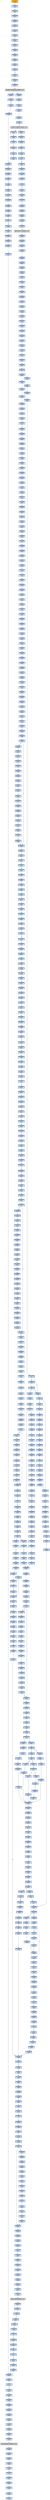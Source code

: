 strict digraph G {
	graph [bgcolor=transparent,
		name=G
	];
	node [color=lightsteelblue,
		fillcolor=lightsteelblue,
		shape=rectangle,
		style=filled
	];
	"0x00448b74"	[label="0x00448b74
movl"];
	"0x00448b76"	[label="0x00448b76
call"];
	"0x00448b74" -> "0x00448b76"	[color="#000000"];
	"0x00448a20"	[label="0x00448a20
jae"];
	"0x00448a2c"	[label="0x00448a2c
cmpl"];
	"0x00448a20" -> "0x00448a2c"	[color="#000000",
		label=T];
	"0x00448a22"	[label="0x00448a22
cmpl"];
	"0x00448a20" -> "0x00448a22"	[color="#000000",
		label=F];
	"0x00448cb2"	[label="0x00448cb2
movb"];
	"0x00448cb9"	[label="0x00448cb9
xorl"];
	"0x00448cb2" -> "0x00448cb9"	[color="#000000"];
	"0x00448840"	[label="0x00448840
movl"];
	"0x00448845"	[label="0x00448845
movl"];
	"0x00448840" -> "0x00448845"	[color="#000000"];
	"0x004487e5"	[label="0x004487e5
jae"];
	"0x004487e7"	[label="0x004487e7
popl"];
	"0x004487e5" -> "0x004487e7"	[color="#000000",
		label=F];
	"0x00448415"	[label="0x00448415
popa"];
	"0x00448416"	[label="0x00448416
jne"];
	"0x00448415" -> "0x00448416"	[color="#000000"];
	"0x0044805b"	[label="0x0044805b
cmpb"];
	"0x0044805d"	[label="0x0044805d
jne"];
	"0x0044805b" -> "0x0044805d"	[color="#000000"];
	"0x004480fc"	[label="0x004480fc
call"];
	"0x004486c8"	[label="0x004486c8
movl"];
	"0x004480fc" -> "0x004486c8"	[color="#000000"];
	"0x004481b0"	[label="0x004481b0
je"];
	"0x004481ba"	[label="0x004481ba
movl"];
	"0x004481b0" -> "0x004481ba"	[color="#000000",
		label=T];
	"0x00448b0f"	[label="0x00448b0f
leal"];
	"0x00448b12"	[label="0x00448b12
movl"];
	"0x00448b0f" -> "0x00448b12"	[color="#000000"];
	"0x00448b32"	[label="0x00448b32
movl"];
	"0x00448b37"	[label="0x00448b37
movl"];
	"0x00448b32" -> "0x00448b37"	[color="#000000"];
	"0x0044817b"	[label="0x0044817b
popl"];
	"0x0044817c"	[label="0x0044817c
pushl"];
	"0x0044817b" -> "0x0044817c"	[color="#000000"];
	"0x00448e49"	[label="0x00448e49
movl"];
	"0x00448e4c"	[label="0x00448e4c
movl"];
	"0x00448e49" -> "0x00448e4c"	[color="#000000"];
	"0x004487a7"	[label="0x004487a7
pushl"];
	"0x004487a8"	[label="0x004487a8
movl"];
	"0x004487a7" -> "0x004487a8"	[color="#000000"];
	"0x00448eae"	[label="0x00448eae
movb"];
	"0x00448eb2"	[label="0x00448eb2
movl"];
	"0x00448eae" -> "0x00448eb2"	[color="#000000"];
	"0x004488fa"	[label="0x004488fa
movl"];
	"0x004488fe"	[label="0x004488fe
movl"];
	"0x004488fa" -> "0x004488fe"	[color="#000000"];
	"0x00448915"	[label="0x00448915
andl"];
	"0x00448918"	[label="0x00448918
repz"];
	"0x00448915" -> "0x00448918"	[color="#000000"];
	"0x00448b14"	[label="0x00448b14
movl"];
	"0x00448b1b"	[label="0x00448b1b
movl"];
	"0x00448b14" -> "0x00448b1b"	[color="#000000"];
	"0x00448e2b"	[label="0x00448e2b
movl"];
	"0x00448e2e"	[label="0x00448e2e
leal"];
	"0x00448e2b" -> "0x00448e2e"	[color="#000000"];
	"0x00448287"	[label="0x00448287
testl"];
	"0x00448289"	[label="0x00448289
jne"];
	"0x00448287" -> "0x00448289"	[color="#000000"];
	"0x00448a6a"	[label="0x00448a6a
subl"];
	"0x00448a6c"	[label="0x00448a6c
subl"];
	"0x00448a6a" -> "0x00448a6c"	[color="#000000"];
	"0x004487c4"	[label="0x004487c4
movl"];
	"0x004487c7"	[label="0x004487c7
movl"];
	"0x004487c4" -> "0x004487c7"	[color="#000000"];
	"0x00448f2b"	[label="0x00448f2b
movl"];
	"0x00448f31"	[label="0x00448f31
movl"];
	"0x00448f2b" -> "0x00448f31"	[color="#000000"];
	"0x00448988"	[label="0x00448988
movb"];
	"0x0044898b"	[label="0x0044898b
movl"];
	"0x00448988" -> "0x0044898b"	[color="#000000"];
	"0x00448efc"	[label="0x00448efc
movl"];
	"0x00448f03"	[label="0x00448f03
testl"];
	"0x00448efc" -> "0x00448f03"	[color="#000000"];
	"0x00448384"	[label="0x00448384
jmp"];
	"0x00448271"	[label="0x00448271
movl"];
	"0x00448384" -> "0x00448271"	[color="#000000"];
	"0x00448a7f"	[label="0x00448a7f
movl"];
	"0x00448a82"	[label="0x00448a82
popl"];
	"0x00448a7f" -> "0x00448a82"	[color="#000000"];
	"0x004480e9"	[label="0x004480e9
movl"];
	"0x004480eb"	[label="0x004480eb
addl"];
	"0x004480e9" -> "0x004480eb"	[color="#000000"];
	"0x00448243"	[label="0x00448243
movl"];
	"0x00448249"	[label="0x00448249
movl"];
	"0x00448243" -> "0x00448249"	[color="#000000"];
	"0x00448831"	[label="0x00448831
ret"];
	"0x00448af1"	[label="0x00448af1
movl"];
	"0x00448831" -> "0x00448af1"	[color="#000000"];
	"0x004488c7"	[label="0x004488c7
addl"];
	"0x004488c9"	[label="0x004488c9
cmpl"];
	"0x004488c7" -> "0x004488c9"	[color="#000000"];
	"0x00448398"	[label="0x00448398
pushl"];
	"0x0044839a"	[label="0x0044839a
pushl"];
	"0x00448398" -> "0x0044839a"	[color="#000000"];
	"0x004489cc"	[label="0x004489cc
movl"];
	"0x004489d0"	[label="0x004489d0
shll"];
	"0x004489cc" -> "0x004489d0"	[color="#000000"];
	"0x00448a31"	[label="0x00448a31
movl"];
	"0x00448a36"	[label="0x00448a36
jmp"];
	"0x00448a31" -> "0x00448a36"	[color="#000000"];
	"0x004489d3"	[label="0x004489d3
andl"];
	"0x004489d0" -> "0x004489d3"	[color="#000000"];
	"0x00448f86"	[label="0x00448f86
addl"];
	"0x00448f89"	[label="0x00448f89
ret"];
	"0x00448f86" -> "0x00448f89"	[color="#000000"];
	"0x00448e67"	[label="0x00448e67
movl"];
	"0x00448e6a"	[label="0x00448e6a
movl"];
	"0x00448e67" -> "0x00448e6a"	[color="#000000"];
	"0x00448970"	[label="0x00448970
testb"];
	"0x00448972"	[label="0x00448972
je"];
	"0x00448970" -> "0x00448972"	[color="#000000"];
	"0x004486f0"	[label="0x004486f0
call"];
	"0x00448b02"	[label="0x00448b02
movl"];
	"0x004486f0" -> "0x00448b02"	[color="#000000"];
	"0x00448efa"	[label="0x00448efa
jae"];
	"0x00448efa" -> "0x00448efc"	[color="#000000",
		label=F];
	"0x00448f16"	[label="0x00448f16
movl"];
	"0x00448efa" -> "0x00448f16"	[color="#000000",
		label=T];
	"0x00448a6e"	[label="0x00448a6e
popl"];
	"0x00448a6f"	[label="0x00448a6f
shrl"];
	"0x00448a6e" -> "0x00448a6f"	[color="#000000"];
	"0x0044885c"	[label="0x0044885c
cmpl"];
	"0x0044885e"	[label="0x0044885e
movl"];
	"0x0044885c" -> "0x0044885e"	[color="#000000"];
	"0x0044897f"	[label="0x0044897f
movl"];
	"0x00448983"	[label="0x00448983
movl"];
	"0x0044897f" -> "0x00448983"	[color="#000000"];
	"0x00448b3d"	[label="0x00448b3d
movl"];
	"0x00448b37" -> "0x00448b3d"	[color="#000000"];
	"0x004488a9"	[label="0x004488a9
shll"];
	"0x004488ab"	[label="0x004488ab
addl"];
	"0x004488a9" -> "0x004488ab"	[color="#000000"];
	"0x00448a89"	[label="0x00448a89
xorl"];
	"0x00448a8b"	[label="0x00448a8b
xorl"];
	"0x00448a89" -> "0x00448a8b"	[color="#000000"];
	"0x004487ce"	[label="0x004487ce
andl"];
	"0x004487d4"	[label="0x004487d4
orl"];
	"0x004487ce" -> "0x004487d4"	[color="#000000"];
	"0x00448f05"	[label="0x00448f05
je"];
	"0x00448f03" -> "0x00448f05"	[color="#000000"];
	"0x00448062"	[label="0x00448062
jmp"];
	"0x0044808d"	[label="0x0044808d
movl"];
	"0x00448062" -> "0x0044808d"	[color="#000000"];
	"0x00448f47"	[label="0x00448f47
movl"];
	"0x00448f49"	[label="0x00448f49
subl"];
	"0x00448f47" -> "0x00448f49"	[color="#000000"];
	"0x004487e8"	[label="0x004487e8
movl"];
	"0x004487eb"	[label="0x004487eb
movl"];
	"0x004487e8" -> "0x004487eb"	[color="#000000"];
	"0x004489b0"	[label="0x004489b0
pushl"];
	"0x004489b1"	[label="0x004489b1
pushl"];
	"0x004489b0" -> "0x004489b1"	[color="#000000"];
	"0x00448365"	[label="0x00448365
movl"];
	"0x00448367"	[label="0x00448367
addl"];
	"0x00448365" -> "0x00448367"	[color="#000000"];
	"0x00448b5a"	[label="0x00448b5a
call"];
	"0x00448b63"	[label="0x00448b63
subl"];
	"0x00448b5a" -> "0x00448b63"	[color="#000000"];
	"0x00448eee"	[label="0x00448eee
andl"];
	"0x00448ef3"	[label="0x00448ef3
shrl"];
	"0x00448eee" -> "0x00448ef3"	[color="#000000"];
	"0x0044839d"	[label="0x0044839d
pushl"];
	"0x0044839a" -> "0x0044839d"	[color="#000000"];
	"0x004489b3"	[label="0x004489b3
movl"];
	"0x004489b5"	[label="0x004489b5
pushl"];
	"0x004489b3" -> "0x004489b5"	[color="#000000"];
	"0x0044898f"	[label="0x0044898f
leal"];
	"0x0044898b" -> "0x0044898f"	[color="#000000"];
	"0x00448960"	[label="0x00448960
xorl"];
	"0x00448962"	[label="0x00448962
testl"];
	"0x00448960" -> "0x00448962"	[color="#000000"];
	"0x0044816f"	[label="0x0044816f
sarl"];
	"0x00448172"	[label="0x00448172
repz"];
	"0x0044816f" -> "0x00448172"	[color="#000000"];
	"0x00448b6d"	[label="0x00448b6d
pushl"];
	"0x00448b6e"	[label="0x00448b6e
leal"];
	"0x00448b6d" -> "0x00448b6e"	[color="#000000"];
	"0x00448f53"	[label="0x00448f53
cmpl"];
	"0x00448f55"	[label="0x00448f55
jb"];
	"0x00448f53" -> "0x00448f55"	[color="#000000"];
	"0x00448ca3"	[label="0x00448ca3
testb"];
	"0x00448ca5"	[label="0x00448ca5
jne"];
	"0x00448ca3" -> "0x00448ca5"	[color="#000000"];
	"0x0044896d"	[label="0x0044896d
movb"];
	"0x0044896d" -> "0x00448970"	[color="#000000"];
	"0x00448900"	[label="0x00448900
movl"];
	"0x004488fe" -> "0x00448900"	[color="#000000"];
	"0x0044840c"	[label="0x0044840c
popl"];
	"0x0044840d"	[label="0x0044840d
orl"];
	"0x0044840c" -> "0x0044840d"	[color="#000000"];
	"0x00448af7"	[label="0x00448af7
popl"];
	"0x00448af1" -> "0x00448af7"	[color="#000000"];
	"0x004480b2"	[label="0x004480b2
pushl"];
	"0x004480b7"	[label="0x004480b7
pushl"];
	"0x004480b2" -> "0x004480b7"	[color="#000000"];
	"0x00448892"	[label="0x00448892
movl"];
	"0x0044889a"	[label="0x0044889a
movl"];
	"0x00448892" -> "0x0044889a"	[color="#000000"];
	"0x00448b6a"	[label="0x00448b6a
movl"];
	"0x00448b6c"	[label="0x00448b6c
pushl"];
	"0x00448b6a" -> "0x00448b6c"	[color="#000000"];
	"0x00448b69"	[label="0x00448b69
pushl"];
	"0x00448b63" -> "0x00448b69"	[color="#000000"];
	"0x00448e29"	[label="0x00448e29
jb"];
	"0x00448e29" -> "0x00448e2b"	[color="#000000",
		label=F];
	"0x00448e9c"	[label="0x00448e9c
cmpl"];
	"0x00448e29" -> "0x00448e9c"	[color="#000000",
		label=T];
	"0x00448a44"	[label="0x00448a44
cmpl"];
	"0x00448a47"	[label="0x00448a47
jae"];
	"0x00448a44" -> "0x00448a47"	[color="#000000"];
	"0x00448e24"	[label="0x00448e24
je"];
	"0x00448e26"	[label="0x00448e26
cmpl"];
	"0x00448e24" -> "0x00448e26"	[color="#000000",
		label=F];
	"0x00448e24" -> "0x00448e9c"	[color="#000000",
		label=T];
	"0x0044800e"	[label="0x0044800e
call"];
	"0x00448014"	[label="0x00448014
popl"];
	"0x0044800e" -> "0x00448014"	[color="#000000"];
	"0x00448a49"	[label="0x00448a49
movl"];
	"0x00448a47" -> "0x00448a49"	[color="#000000",
		label=F];
	"0x00448af9"	[label="0x00448af9
addl"];
	"0x00448afe"	[label="0x00448afe
popl"];
	"0x00448af9" -> "0x00448afe"	[color="#000000"];
	"0x00448093"	[label="0x00448093
orl"];
	"0x0044808d" -> "0x00448093"	[color="#000000"];
	"0x004486ec"	[label="0x004486ec
leal"];
	"0x004486ec" -> "0x004486f0"	[color="#000000"];
	"0x00448e72"	[label="0x00448e72
subl"];
	"0x00448e74"	[label="0x00448e74
addl"];
	"0x00448e72" -> "0x00448e74"	[color="#000000"];
	"0x0044899f"	[label="0x0044899f
jb"];
	"0x004489a1"	[label="0x004489a1
popl"];
	"0x0044899f" -> "0x004489a1"	[color="#000000",
		label=F];
	"0x0044800c"	[label="0x0044800c
pushl"];
	"0x0044800d"	[label="0x0044800d
ret"];
	"0x0044800c" -> "0x0044800d"	[color="#000000"];
	"0x004486eb"	[label="0x004486eb
pushl"];
	"0x004486eb" -> "0x004486ec"	[color="#000000"];
	"0x004481c0"	[label="0x004481c0
movl"];
	"0x004481c6"	[label="0x004481c6
subl"];
	"0x004481c0" -> "0x004481c6"	[color="#000000"];
	"0x00448869"	[label="0x00448869
movl"];
	"0x0044886d"	[label="0x0044886d
leal"];
	"0x00448869" -> "0x0044886d"	[color="#000000"];
	"0x00448718"	[label="0x00448718
testb"];
	"0x00448f89" -> "0x00448718"	[color="#000000"];
	"0x00448af8"	[label="0x00448af8
popl"];
	"0x00448af8" -> "0x00448af9"	[color="#000000"];
	"0x00448a00"	[label="0x00448a00
andl"];
	"0x00448a05"	[label="0x00448a05
cmpl"];
	"0x00448a00" -> "0x00448a05"	[color="#000000"];
	"0x004489d9"	[label="0x004489d9
orl"];
	"0x004489db"	[label="0x004489db
movl"];
	"0x004489d9" -> "0x004489db"	[color="#000000"];
	"0x004489c9"	[label="0x004489c9
movl"];
	"0x004489c9" -> "0x004489cc"	[color="#000000"];
	"0x004486dc"	[label="0x004486dc
movl"];
	"0x004486e3"	[label="0x004486e3
movl"];
	"0x004486dc" -> "0x004486e3"	[color="#000000"];
	"0x00448bc3"	[label="0x00448bc3
xorl"];
	"0x00448bc5"	[label="0x00448bc5
movl"];
	"0x00448bc3" -> "0x00448bc5"	[color="#000000"];
	"0x00448292"	[label="0x00448292
movl"];
	"0x00448298"	[label="0x00448298
movl"];
	"0x00448292" -> "0x00448298"	[color="#000000"];
	"0x004488f4"	[label="0x004488f4
movb"];
	"0x004488f6"	[label="0x004488f6
movl"];
	"0x004488f4" -> "0x004488f6"	[color="#000000"];
	"0x00448eec"	[label="0x00448eec
subl"];
	"0x00448eec" -> "0x00448eee"	[color="#000000"];
	"0x00448e62"	[label="0x00448e62
movl"];
	"0x00448e65"	[label="0x00448e65
jae"];
	"0x00448e62" -> "0x00448e65"	[color="#000000"];
	"0x00448817"	[label="0x00448817
movl"];
	"0x0044881d"	[label="0x0044881d
movl"];
	"0x00448817" -> "0x0044881d"	[color="#000000"];
	"0x00448b24"	[label="0x00448b24
movl"];
	"0x00448b2a"	[label="0x00448b2a
movl"];
	"0x00448b24" -> "0x00448b2a"	[color="#000000"];
	"0x004481a8"	[label="0x004481a8
movl"];
	"0x004481ae"	[label="0x004481ae
orl"];
	"0x004481a8" -> "0x004481ae"	[color="#000000"];
	"0x00448174"	[label="0x00448174
movl"];
	"0x00448176"	[label="0x00448176
andl"];
	"0x00448174" -> "0x00448176"	[color="#000000"];
	"0x00448ec1"	[label="0x00448ec1
addl"];
	"0x00448ec4"	[label="0x00448ec4
orl"];
	"0x00448ec1" -> "0x00448ec4"	[color="#000000"];
	"0x0044884b"	[label="0x0044884b
xorl"];
	"0x0044884d"	[label="0x0044884d
leal"];
	"0x0044884b" -> "0x0044884d"	[color="#000000"];
	"0x0044883f"	[label="0x0044883f
pushl"];
	"0x0044883f" -> "0x00448840"	[color="#000000"];
	"0x00448155"	[label="0x00448155
jmp"];
	"0x0044815f"	[label="0x0044815f
movl"];
	"0x00448155" -> "0x0044815f"	[color="#000000"];
	"0x00448f25"	[label="0x00448f25
movl"];
	"0x00448f25" -> "0x00448f2b"	[color="#000000"];
	"0x00448b6c" -> "0x00448b6d"	[color="#000000"];
	"0x004486d7"	[label="0x004486d7
call"];
	"0x00448a84"	[label="0x00448a84
pushl"];
	"0x004486d7" -> "0x00448a84"	[color="#000000"];
	"0x004489b2"	[label="0x004489b2
pushl"];
	"0x004489b1" -> "0x004489b2"	[color="#000000"];
	"0x00448904"	[label="0x00448904
shll"];
	"0x00448900" -> "0x00448904"	[color="#000000"];
	"0x00448a09"	[label="0x00448a09
movl"];
	"0x00448a0f"	[label="0x00448a0f
movl"];
	"0x00448a09" -> "0x00448a0f"	[color="#000000"];
	"0x004487fb"	[label="0x004487fb
subl"];
	"0x004487fd"	[label="0x004487fd
andl"];
	"0x004487fb" -> "0x004487fd"	[color="#000000"];
	"0x0044880a"	[label="0x0044880a
popl"];
	"0x0044880b"	[label="0x0044880b
popl"];
	"0x0044880a" -> "0x0044880b"	[color="#000000"];
	"0x00448cf8"	[label="0x00448cf8
popl"];
	"0x00448cf9"	[label="0x00448cf9
subl"];
	"0x00448cf8" -> "0x00448cf9"	[color="#000000"];
	"0x00448806"	[label="0x00448806
popl"];
	"0x00448807"	[label="0x00448807
movl"];
	"0x00448806" -> "0x00448807"	[color="#000000"];
	"0x004482b3"	[label="0x004482b3
addl"];
	"0x004482b9"	[label="0x004482b9
movl"];
	"0x004482b3" -> "0x004482b9"	[color="#000000"];
	"0x0044883d"	[label="0x0044883d
movl"];
	"0x0044883d" -> "0x0044883f"	[color="#000000"];
	"0x00448a8d"	[label="0x00448a8d
leal"];
	"0x00448a93"	[label="0x00448a93
movl"];
	"0x00448a8d" -> "0x00448a93"	[color="#000000"];
	"0x00448a9b"	[label="0x00448a9b
movb"];
	"0x00448aa2"	[label="0x00448aa2
popl"];
	"0x00448a9b" -> "0x00448aa2"	[color="#000000"];
	"0x004480bc"	[label="0x004480bc
pushl"];
	"0x004480b7" -> "0x004480bc"	[color="#000000"];
	"0x00448d38"	[label="0x00448d38
movl"];
	"0x00448d3a"	[label="0x00448d3a
incl"];
	"0x00448d38" -> "0x00448d3a"	[color="#000000"];
	"0x004487a4"	[label="0x004487a4
pushl"];
	"0x00448b76" -> "0x004487a4"	[color="#000000"];
	"0x00448ce5"	[label="0x00448ce5
popl"];
	"0x00448ce6"	[label="0x00448ce6
popl"];
	"0x00448ce5" -> "0x00448ce6"	[color="#000000"];
	"0x00448a62"	[label="0x00448a62
movl"];
	"0x00448a65"	[label="0x00448a65
movl"];
	"0x00448a62" -> "0x00448a65"	[color="#000000"];
	"0x004488e0"	[label="0x004488e0
movl"];
	"0x004488e6"	[label="0x004488e6
shrl"];
	"0x004488e0" -> "0x004488e6"	[color="#000000"];
	"0x00448e5a"	[label="0x00448e5a
movl"];
	"0x00448e5c"	[label="0x00448e5c
cmpl"];
	"0x00448e5a" -> "0x00448e5c"	[color="#000000"];
	"0x00448106"	[label="0x00448106
jne"];
	"0x00448106" -> "0x00448155"	[color="#000000",
		label=T];
	"0x00448108"	[label="0x00448108
incb"];
	"0x00448106" -> "0x00448108"	[color="#000000",
		label=F];
	"0x004489b2" -> "0x004489b3"	[color="#000000"];
	"0x00448251"	[label="0x00448251
je"];
	"0x00448264"	[label="0x00448264
movl"];
	"0x00448251" -> "0x00448264"	[color="#000000",
		label=T];
	"0x00448d3c"	[label="0x00448d3c
movl"];
	"0x00448d3e"	[label="0x00448d3e
movl"];
	"0x00448d3c" -> "0x00448d3e"	[color="#000000"];
	"0x004486d2"	[label="0x004486d2
leal"];
	"0x004486d6"	[label="0x004486d6
pushl"];
	"0x004486d2" -> "0x004486d6"	[color="#000000"];
	"0x004489a6"	[label="0x004489a6
popl"];
	"0x004489a7"	[label="0x004489a7
addl"];
	"0x004489a6" -> "0x004489a7"	[color="#000000"];
	"0x0044899d"	[label="0x0044899d
cmpl"];
	"0x0044899d" -> "0x0044899f"	[color="#000000"];
	"0x00448e46"	[label="0x00448e46
movl"];
	"0x00448e46" -> "0x00448e49"	[color="#000000"];
	"0x00448bad"	[label="0x00448bad
movl"];
	"0x00448baf"	[label="0x00448baf
call"];
	"0x00448bad" -> "0x00448baf"	[color="#000000"];
	"0x0044887e"	[label="0x0044887e
movl"];
	"0x00448882"	[label="0x00448882
movl"];
	"0x0044887e" -> "0x00448882"	[color="#000000"];
	"0x00448ead"	[label="0x00448ead
incl"];
	"0x00448ead" -> "0x00448eae"	[color="#000000"];
	"0x004482ac"	[label="0x004482ac
jne"];
	"0x004482b1"	[label="0x004482b1
addl"];
	"0x004482ac" -> "0x004482b1"	[color="#000000",
		label=T];
	"0x0044803b"	[label="0x0044803b
pushl"];
	"0x0044803c"	[label="0x0044803c
call"];
	"0x0044803b" -> "0x0044803c"	[color="#000000"];
	"0x0044837b"	[label="0x0044837b
addl"];
	"0x0044837e"	[label="0x0044837e
movl"];
	"0x0044837b" -> "0x0044837e"	[color="#000000"];
	"0x00448949"	[label="0x00448949
je"];
	"0x0044895a"	[label="0x0044895a
movl"];
	"0x00448949" -> "0x0044895a"	[color="#000000",
		label=T];
	"0x00448ba8"	[label="0x00448ba8
leal"];
	"0x00448bac"	[label="0x00448bac
pushl"];
	"0x00448ba8" -> "0x00448bac"	[color="#000000"];
	"0x00448aaf"	[label="0x00448aaf
incl"];
	"0x00448ab0"	[label="0x00448ab0
cmpl"];
	"0x00448aaf" -> "0x00448ab0"	[color="#000000"];
	"0x004481c8"	[label="0x004481c8
je"];
	"0x004481c8" -> "0x00448243"	[color="#000000",
		label=T];
	"0x00448bb6"	[label="0x00448bb6
jne"];
	"0x00448bb6" -> "0x00448bc3"	[color="#000000",
		label=T];
	"0x00448922"	[label="0x00448922
movl"];
	"0x00448926"	[label="0x00448926
addl"];
	"0x00448922" -> "0x00448926"	[color="#000000"];
	"0x0044889e"	[label="0x0044889e
leal"];
	"0x004488a1"	[label="0x004488a1
movl"];
	"0x0044889e" -> "0x004488a1"	[color="#000000"];
	"0x004488ad"	[label="0x004488ad
cmpl"];
	"0x004488b3"	[label="0x004488b3
movl"];
	"0x004488ad" -> "0x004488b3"	[color="#000000"];
	"0x00448169"	[label="0x00448169
movl"];
	"0x00448169" -> "0x0044816f"	[color="#000000"];
	"0x00448e95"	[label="0x00448e95
addl"];
	"0x00448e97"	[label="0x00448e97
leal"];
	"0x00448e95" -> "0x00448e97"	[color="#000000"];
	"0x00448eb5"	[label="0x00448eb5
movl"];
	"0x00448eb2" -> "0x00448eb5"	[color="#000000"];
	"0x004489d3" -> "0x004489d9"	[color="#000000"];
	"0x00448015"	[label="0x00448015
movl"];
	"0x0044801a"	[label="0x0044801a
addl"];
	"0x00448015" -> "0x0044801a"	[color="#000000"];
	"0x00448964"	[label="0x00448964
jbe"];
	"0x00448962" -> "0x00448964"	[color="#000000"];
	"0x004488cf"	[label="0x004488cf
movl"];
	"0x004488d3"	[label="0x004488d3
jl"];
	"0x004488cf" -> "0x004488d3"	[color="#000000"];
	"0x00448a14"	[label="0x00448a14
xorl"];
	"0x00448a16"	[label="0x00448a16
movb"];
	"0x00448a14" -> "0x00448a16"	[color="#000000"];
	"0x00448e76"	[label="0x00448e76
shrl"];
	"0x00448e78"	[label="0x00448e78
movl"];
	"0x00448e76" -> "0x00448e78"	[color="#000000"];
	"0x00448a42"	[label="0x00448a42
jmp"];
	"0x00448a58"	[label="0x00448a58
movl"];
	"0x00448a42" -> "0x00448a58"	[color="#000000"];
	"0x00448966"	[label="0x00448966
movl"];
	"0x00448966" -> "0x0044896d"	[color="#000000"];
	"0x00448b49"	[label="0x00448b49
movl"];
	"0x00448b4f"	[label="0x00448b4f
movl"];
	"0x00448b49" -> "0x00448b4f"	[color="#000000"];
	"0x00448179"	[label="0x00448179
repz"];
	"0x00448179" -> "0x0044817b"	[color="#000000"];
	"0x004482ee"	[label="0x004482ee
testl"];
	"0x004482f0"	[label="0x004482f0
popl"];
	"0x004482ee" -> "0x004482f0"	[color="#000000"];
	"0x0044805f"	[label="0x0044805f
leal"];
	"0x0044805d" -> "0x0044805f"	[color="#000000",
		label=F];
	"0x00448b59"	[label="0x00448b59
stosb"];
	"0x00448b59" -> "0x00448b5a"	[color="#000000"];
	"0x00448d34"	[label="0x00448d34
movl"];
	"0x00448d36"	[label="0x00448d36
movb"];
	"0x00448d34" -> "0x00448d36"	[color="#000000"];
	"0x00448851"	[label="0x00448851
xorl"];
	"0x00448853"	[label="0x00448853
repz"];
	"0x00448851" -> "0x00448853"	[color="#000000"];
	"0x00448103"	[label="0x00448103
cmpb"];
	"0x00448103" -> "0x00448106"	[color="#000000"];
	"0x00448f37"	[label="0x00448f37
movl"];
	"0x00448f31" -> "0x00448f37"	[color="#000000"];
	"0x00448a4e"	[label="0x00448a4e
jmp"];
	"0x00448a4e" -> "0x00448a58"	[color="#000000"];
	"0x0044895a" -> "0x00448960"	[color="#000000"];
	"0x00448855"	[label="0x00448855
movl"];
	"0x00448853" -> "0x00448855"	[color="#000000"];
	"0x00448b06"	[label="0x00448b06
movl"];
	"0x00448b02" -> "0x00448b06"	[color="#000000"];
	"0x00448f7a"	[label="0x00448f7a
movl"];
	"0x00448f7e"	[label="0x00448f7e
movl"];
	"0x00448f7a" -> "0x00448f7e"	[color="#000000"];
	"0x00448f63"	[label="0x00448f63
jmp"];
	"0x00448f70"	[label="0x00448f70
cmpl"];
	"0x00448f63" -> "0x00448f70"	[color="#000000"];
	"0x004480f7"	[label="0x004480f7
pushl"];
	"0x004480fa"	[label="0x004480fa
pushl"];
	"0x004480f7" -> "0x004480fa"	[color="#000000"];
	"0x00448a96"	[label="0x00448a96
call"];
	"0x00448cf2"	[label="0x00448cf2
call"];
	"0x00448a96" -> "0x00448cf2"	[color="#000000"];
	"0x0044805f" -> "0x00448062"	[color="#000000"];
	"0x0044824f"	[label="0x0044824f
orl"];
	"0x00448249" -> "0x0044824f"	[color="#000000"];
	"0x00448ea0"	[label="0x00448ea0
jb"];
	"0x00448ea2"	[label="0x00448ea2
movl"];
	"0x00448ea0" -> "0x00448ea2"	[color="#000000",
		label=F];
	"0x00448ed3"	[label="0x00448ed3
movl"];
	"0x00448ea0" -> "0x00448ed3"	[color="#000000",
		label=T];
	"0x004480be"	[label="0x004480be
call"];
	VIRTUALALLOC_KERNEL32_DLL	[color=lightgrey,
		fillcolor=lightgrey,
		label="VIRTUALALLOC_KERNEL32_DLL
VIRTUALALLOC-KERNEL32-DLL"];
	"0x004480be" -> VIRTUALALLOC_KERNEL32_DLL	[color="#000000"];
	"0x00448f4c"	[label="0x00448f4c
movb"];
	"0x00448f4e"	[label="0x00448f4e
movb"];
	"0x00448f4c" -> "0x00448f4e"	[color="#000000"];
	"0x00448a71"	[label="0x00448a71
movl"];
	"0x00448a6f" -> "0x00448a71"	[color="#000000"];
	"0x00448181"	[label="0x00448181
pushl"];
	"0x0044817c" -> "0x00448181"	[color="#000000"];
	"0x00448871"	[label="0x00448871
incl"];
	"0x0044886d" -> "0x00448871"	[color="#000000"];
	"0x00448eb8"	[label="0x00448eb8
movl"];
	"0x00448eb5" -> "0x00448eb8"	[color="#000000"];
	"0x004482bb"	[label="0x004482bb
movl"];
	"0x004482b9" -> "0x004482bb"	[color="#000000"];
	"0x00448cda"	[label="0x00448cda
leal"];
	"0x00448cde"	[label="0x00448cde
movl"];
	"0x00448cda" -> "0x00448cde"	[color="#000000"];
	"0x004489fb"	[label="0x004489fb
shrl"];
	"0x004489fd"	[label="0x004489fd
movl"];
	"0x004489fb" -> "0x004489fd"	[color="#000000"];
	"0x00448f1c"	[label="0x00448f1c
movl"];
	"0x00448f22"	[label="0x00448f22
leal"];
	"0x00448f1c" -> "0x00448f22"	[color="#000000"];
	"0x004482a2"	[label="0x004482a2
movl"];
	"0x004482a8"	[label="0x004482a8
movl"];
	"0x004482a2" -> "0x004482a8"	[color="#000000"];
	"0x0044810e"	[label="0x0044810e
pushl"];
	"0x0044810f"	[label="0x0044810f
pushl"];
	"0x0044810e" -> "0x0044810f"	[color="#000000"];
	"0x00448ceb"	[label="0x00448ceb
addl"];
	"0x00448cf1"	[label="0x00448cf1
ret"];
	"0x00448ceb" -> "0x00448cf1"	[color="#000000"];
	"0x00448e6d"	[label="0x00448e6d
movl"];
	"0x00448e6d" -> "0x00448e72"	[color="#000000"];
	"0x004487cb"	[label="0x004487cb
shll"];
	"0x004487cb" -> "0x004487ce"	[color="#000000"];
	"0x00448cbb"	[label="0x00448cbb
cmpb"];
	"0x00448cb9" -> "0x00448cbb"	[color="#000000"];
	"0x00448ec6"	[label="0x00448ec6
movl"];
	"0x00448ec4" -> "0x00448ec6"	[color="#000000"];
	"0x00448b55"	[label="0x00448b55
repz"];
	"0x00448b4f" -> "0x00448b55"	[color="#000000"];
	"0x00448002"	[label="0x00448002
call"];
	"0x0044800a"	[label="0x0044800a
popl"];
	"0x00448002" -> "0x0044800a"	[color="#000000"];
	"0x0044888e"	[label="0x0044888e
movl"];
	"0x0044888e" -> "0x00448892"	[color="#000000"];
	"0x00448a75"	[label="0x00448a75
addl"];
	"0x00448a77"	[label="0x00448a77
movl"];
	"0x00448a75" -> "0x00448a77"	[color="#000000"];
	"0x00448ce3"	[label="0x00448ce3
repz"];
	"0x00448ce3" -> "0x00448ce5"	[color="#000000"];
	"0x00448a2f"	[label="0x00448a2f
jae"];
	"0x00448a2c" -> "0x00448a2f"	[color="#000000"];
	"0x00448a87"	[label="0x00448a87
movl"];
	"0x00448a87" -> "0x00448a89"	[color="#000000"];
	"0x00448183"	[label="0x00448183
pushl"];
	"0x00448181" -> "0x00448183"	[color="#000000"];
	"0x00448f41"	[label="0x00448f41
cmpl"];
	"0x00448f43"	[label="0x00448f43
movl"];
	"0x00448f41" -> "0x00448f43"	[color="#000000"];
	"0x00448aad"	[label="0x00448aad
addl"];
	"0x00448aad" -> "0x00448aaf"	[color="#000000"];
	"0x00448cf2" -> "0x00448cf8"	[color="#000000"];
	"0x004489bc"	[label="0x004489bc
jb"];
	"0x004489be"	[label="0x004489be
movl"];
	"0x004489bc" -> "0x004489be"	[color="#000000",
		label=F];
	"0x004489ee"	[label="0x004489ee
movl"];
	"0x004489bc" -> "0x004489ee"	[color="#000000",
		label=T];
	"0x00448ab3"	[label="0x00448ab3
jb"];
	"0x00448ab5"	[label="0x00448ab5
movl"];
	"0x00448ab3" -> "0x00448ab5"	[color="#000000",
		label=F];
	"0x00448ee2"	[label="0x00448ee2
shrl"];
	"0x00448ee4"	[label="0x00448ee4
movl"];
	"0x00448ee2" -> "0x00448ee4"	[color="#000000"];
	"0x00448823"	[label="0x00448823
leal"];
	"0x00448826"	[label="0x00448826
movl"];
	"0x00448823" -> "0x00448826"	[color="#000000"];
	"0x00448cc5"	[label="0x00448cc5
incl"];
	"0x00448cc6"	[label="0x00448cc6
cmpl"];
	"0x00448cc5" -> "0x00448cc6"	[color="#000000"];
	"0x00448974"	[label="0x00448974
movl"];
	"0x00448972" -> "0x00448974"	[color="#000000",
		label=F];
	"0x00448996"	[label="0x00448996
movl"];
	"0x00448972" -> "0x00448996"	[color="#000000",
		label=T];
	"0x00448b0c"	[label="0x00448b0c
pushl"];
	"0x00448b0d"	[label="0x00448b0d
movl"];
	"0x00448b0c" -> "0x00448b0d"	[color="#000000"];
	"0x00448f51"	[label="0x00448f51
movl"];
	"0x00448f4e" -> "0x00448f51"	[color="#000000"];
	"0x0044804e"	[label="0x0044804e
pushl"];
	"0x0044804f"	[label="0x0044804f
call"];
	"0x0044804e" -> "0x0044804f"	[color="#000000"];
	"0x0044880f"	[label="0x0044880f
movl"];
	"0x00448813"	[label="0x00448813
movl"];
	"0x0044880f" -> "0x00448813"	[color="#000000"];
	"0x004487ae"	[label="0x004487ae
cmpl"];
	"0x004487b1"	[label="0x004487b1
jb"];
	"0x004487ae" -> "0x004487b1"	[color="#000000"];
	"0x00448d3b"	[label="0x00448d3b
incl"];
	"0x00448d3a" -> "0x00448d3b"	[color="#000000"];
	"0x004487b3"	[label="0x004487b3
pushl"];
	"0x004487b4"	[label="0x004487b4
movl"];
	"0x004487b3" -> "0x004487b4"	[color="#000000"];
	"0x00448001"	[color=lightgrey,
		fillcolor=orange,
		label="0x00448001
pusha"];
	"0x00448001" -> "0x00448002"	[color="#000000"];
	"0x004487e0"	[label="0x004487e0
movl"];
	"0x004487e3"	[label="0x004487e3
cmpl"];
	"0x004487e0" -> "0x004487e3"	[color="#000000"];
	"0x00448a3b"	[label="0x00448a3b
jae"];
	"0x00448a3b" -> "0x00448a44"	[color="#000000",
		label=T];
	"0x00448a3d"	[label="0x00448a3d
movl"];
	"0x00448a3b" -> "0x00448a3d"	[color="#000000",
		label=F];
	"0x0044883c"	[label="0x0044883c
pushl"];
	"0x0044883c" -> "0x0044883d"	[color="#000000"];
	"0x00448986"	[label="0x00448986
xorl"];
	"0x00448986" -> "0x00448988"	[color="#000000"];
	"0x004480a7"	[label="0x004480a7
cmpl"];
	"0x004480aa"	[label="0x004480aa
je"];
	"0x004480a7" -> "0x004480aa"	[color="#000000"];
	"0x00448f82"	[label="0x00448f82
popl"];
	"0x00448f83"	[label="0x00448f83
movb"];
	"0x00448f82" -> "0x00448f83"	[color="#000000"];
	"0x00448a07"	[label="0x00448a07
jae"];
	"0x00448a07" -> "0x00448a09"	[color="#000000",
		label=F];
	"0x00448a1d"	[label="0x00448a1d
cmpl"];
	"0x00448a07" -> "0x00448a1d"	[color="#000000",
		label=T];
	"0x00448a86"	[label="0x00448a86
pushl"];
	"0x00448a86" -> "0x00448a87"	[color="#000000"];
	"0x00448014" -> "0x00448015"	[color="#000000"];
	"0x0044838f"	[label="0x0044838f
movl"];
	"0x00448392"	[label="0x00448392
addl"];
	"0x0044838f" -> "0x00448392"	[color="#000000"];
	"0x004488ab" -> "0x004488ad"	[color="#000000"];
	"0x004487a5"	[label="0x004487a5
movl"];
	"0x004487a5" -> "0x004487a7"	[color="#000000"];
	"0x00448055"	[label="0x00448055
stosl"];
	"0x00448056"	[label="0x00448056
movb"];
	"0x00448055" -> "0x00448056"	[color="#000000"];
	"0x00448873"	[label="0x00448873
cmpl"];
	"0x00448875"	[label="0x00448875
movl"];
	"0x00448873" -> "0x00448875"	[color="#000000"];
	"0x00448154"	[label="0x00448154
popl"];
	"0x00448154" -> "0x00448155"	[color="#000000"];
	"0x0044891a"	[label="0x0044891a
movl"];
	"0x00448918" -> "0x0044891a"	[color="#000000"];
	"0x00448e1f"	[label="0x00448e1f
popl"];
	"0x00448e20"	[label="0x00448e20
testb"];
	"0x00448e1f" -> "0x00448e20"	[color="#000000"];
	"0x00448ec8"	[label="0x00448ec8
cmpl"];
	"0x00448ecb"	[label="0x00448ecb
movl"];
	"0x00448ec8" -> "0x00448ecb"	[color="#000000"];
	"0x00448ce8"	[label="0x00448ce8
movb"];
	"0x00448cea"	[label="0x00448cea
popl"];
	"0x00448ce8" -> "0x00448cea"	[color="#000000"];
	"0x00448ebc"	[label="0x00448ebc
andl"];
	"0x00448eb8" -> "0x00448ebc"	[color="#000000"];
	"0x00448a3d" -> "0x00448a42"	[color="#000000"];
	"0x00448a1d" -> "0x00448a20"	[color="#000000"];
	"0x004487d9"	[label="0x004487d9
addl"];
	"0x004487db"	[label="0x004487db
movl"];
	"0x004487d9" -> "0x004487db"	[color="#000000"];
	"0x00448f57"	[label="0x00448f57
movl"];
	"0x00448f5b"	[label="0x00448f5b
addl"];
	"0x00448f57" -> "0x00448f5b"	[color="#000000"];
	"0x0044899c"	[label="0x0044899c
incl"];
	"0x0044899c" -> "0x0044899d"	[color="#000000"];
	"0x004488d8"	[label="0x004488d8
movl"];
	"0x004488dc"	[label="0x004488dc
movl"];
	"0x004488d8" -> "0x004488dc"	[color="#000000"];
	"0x00448405"	[label="0x00448405
pushl"];
	"0x00448406"	[label="0x00448406
addl"];
	"0x00448405" -> "0x00448406"	[color="#000000"];
	"0x00448a27"	[label="0x00448a27
addl"];
	"0x00448a2a"	[label="0x00448a2a
jmp"];
	"0x00448a27" -> "0x00448a2a"	[color="#000000"];
	"0x0044882c"	[label="0x0044882c
addl"];
	"0x00448826" -> "0x0044882c"	[color="#000000"];
	"0x00448ed1"	[label="0x00448ed1
jae"];
	"0x00448ed1" -> "0x00448ed3"	[color="#000000",
		label=F];
	"0x004480fb"	[label="0x004480fb
pushl"];
	"0x004480fb" -> "0x004480fc"	[color="#000000"];
	"0x00448276"	[label="0x00448276
je"];
	"0x00448389"	[label="0x00448389
movl"];
	"0x00448276" -> "0x00448389"	[color="#000000",
		label=T];
	"0x004487ad"	[label="0x004487ad
pushl"];
	"0x004487ad" -> "0x004487ae"	[color="#000000"];
	"0x00448f85"	[label="0x00448f85
popl"];
	"0x00448f85" -> "0x00448f86"	[color="#000000"];
	"0x00448aff"	[label="0x00448aff
ret"];
	"0x00448afe" -> "0x00448aff"	[color="#000000"];
	"0x004487b1" -> "0x004487e8"	[color="#000000",
		label=T];
	"0x004487b1" -> "0x004487b3"	[color="#000000",
		label=F];
	"0x00448ede"	[label="0x00448ede
subl"];
	"0x00448ee0"	[label="0x00448ee0
addl"];
	"0x00448ede" -> "0x00448ee0"	[color="#000000"];
	"0x00448389" -> "0x0044838f"	[color="#000000"];
	"0x00448935"	[label="0x00448935
movl"];
	"0x00448939"	[label="0x00448939
movl"];
	"0x00448935" -> "0x00448939"	[color="#000000"];
	"0x00448e42"	[label="0x00448e42
movb"];
	"0x00448e42" -> "0x00448e46"	[color="#000000"];
	"0x0044801c"	[label="0x0044801c
subl"];
	"0x00448022"	[label="0x00448022
cmpl"];
	"0x0044801c" -> "0x00448022"	[color="#000000"];
	"0x00448b43"	[label="0x00448b43
movl"];
	"0x00448b3d" -> "0x00448b43"	[color="#000000"];
	"0x00448274"	[label="0x00448274
testl"];
	"0x00448271" -> "0x00448274"	[color="#000000"];
	"0x00448a19"	[label="0x00448a19
movl"];
	"0x00448a16" -> "0x00448a19"	[color="#000000"];
	"0x00448a1b"	[label="0x00448a1b
jmp"];
	"0x00448a1b" -> "0x00448a58"	[color="#000000"];
	"0x00448420"	[label="0x00448420
pushl"];
	"0x00448416" -> "0x00448420"	[color="#000000",
		label=T];
	"0x00448008"	[label="0x00448008
jmp"];
	"0x00448008" -> "0x0044800e"	[color="#000000"];
	"0x004487ee"	[label="0x004487ee
movl"];
	"0x004487eb" -> "0x004487ee"	[color="#000000"];
	"0x004489fd" -> "0x00448a00"	[color="#000000"];
	"0x00448151"	[label="0x00448151
popl"];
	"0x00448152"	[label="0x00448152
popl"];
	"0x00448151" -> "0x00448152"	[color="#000000"];
	"0x004489ad"	[label="0x004489ad
ret"];
	"0x004489a7" -> "0x004489ad"	[color="#000000"];
	"0x00448ca5" -> "0x00448cb2"	[color="#000000",
		label=T];
	"0x00448035"	[label="0x00448035
leal"];
	"0x00448035" -> "0x0044803b"	[color="#000000"];
	"0x0044840f"	[label="0x0044840f
movl"];
	"0x0044840d" -> "0x0044840f"	[color="#000000"];
	"0x004487d6"	[label="0x004487d6
movl"];
	"0x004487d4" -> "0x004487d6"	[color="#000000"];
	"0x00448ccb"	[label="0x00448ccb
jmp"];
	"0x00448cd4"	[label="0x00448cd4
movl"];
	"0x00448ccb" -> "0x00448cd4"	[color="#000000"];
	"0x004489de"	[label="0x004489de
addl"];
	"0x004489db" -> "0x004489de"	[color="#000000"];
	"0x00448e31"	[label="0x00448e31
cmpl"];
	"0x00448e34"	[label="0x00448e34
jb"];
	"0x00448e31" -> "0x00448e34"	[color="#000000"];
	"0x00448394"	[label="0x00448394
pushl"];
	"0x00448392" -> "0x00448394"	[color="#000000"];
	"0x00448b69" -> "0x00448b6a"	[color="#000000"];
	"0x0044800d" -> "0x00448008"	[color="#000000"];
	"0x0044890d"	[label="0x0044890d
repz"];
	"0x0044890f"	[label="0x0044890f
movl"];
	"0x0044890d" -> "0x0044890f"	[color="#000000"];
	VIRTUALPROTECT_KERNEL32_DLL	[color=lightgrey,
		fillcolor=lightgrey,
		label="VIRTUALPROTECT_KERNEL32_DLL
VIRTUALPROTECT-KERNEL32-DLL"];
	"0x004483ff"	[label="0x004483ff
popl"];
	VIRTUALPROTECT_KERNEL32_DLL -> "0x004483ff"	[color="#000000"];
	"0x00448f81"	[label="0x00448f81
popl"];
	"0x00448f81" -> "0x00448f82"	[color="#000000"];
	"0x00448f74"	[label="0x00448f74
jb"];
	"0x00448f74" -> "0x00448f7a"	[color="#000000",
		label=F];
	"0x00448a5d"	[label="0x00448a5d
addl"];
	"0x00448a5f"	[label="0x00448a5f
movl"];
	"0x00448a5d" -> "0x00448a5f"	[color="#000000"];
	"0x004488f8"	[label="0x004488f8
movb"];
	"0x004488f6" -> "0x004488f8"	[color="#000000"];
	"0x004487bd"	[label="0x004487bd
incl"];
	"0x004487be"	[label="0x004487be
movb"];
	"0x004487bd" -> "0x004487be"	[color="#000000"];
	"0x0044804d"	[label="0x0044804d
pushl"];
	"0x0044804d" -> "0x0044804e"	[color="#000000"];
	"0x00448cea" -> "0x00448ceb"	[color="#000000"];
	"0x004482aa"	[label="0x004482aa
testl"];
	"0x004482aa" -> "0x004482ac"	[color="#000000"];
	"0x004489c2"	[label="0x004489c2
incl"];
	"0x004489c3"	[label="0x004489c3
movb"];
	"0x004489c2" -> "0x004489c3"	[color="#000000"];
	"0x00448e50"	[label="0x00448e50
andl"];
	"0x00448e55"	[label="0x00448e55
addl"];
	"0x00448e50" -> "0x00448e55"	[color="#000000"];
	"0x00448029"	[label="0x00448029
movl"];
	"0x0044802f"	[label="0x0044802f
jne"];
	"0x00448029" -> "0x0044802f"	[color="#000000"];
	"0x00448111"	[label="0x00448111
pushl"];
	"0x00448112"	[label="0x00448112
movl"];
	"0x00448111" -> "0x00448112"	[color="#000000"];
	"0x00448993"	[label="0x00448993
incl"];
	"0x00448994"	[label="0x00448994
movl"];
	"0x00448993" -> "0x00448994"	[color="#000000"];
	"0x0044898f" -> "0x00448993"	[color="#000000"];
	"0x00448f6c"	[label="0x00448f6c
testb"];
	"0x00448f6e"	[label="0x00448f6e
je"];
	"0x00448f6c" -> "0x00448f6e"	[color="#000000"];
	"0x00448cf1" -> "0x00448f6c"	[color="#000000"];
	"0x00448ece"	[label="0x00448ece
movl"];
	"0x00448ecb" -> "0x00448ece"	[color="#000000"];
	"0x004489c0"	[label="0x004489c0
movb"];
	"0x004489be" -> "0x004489c0"	[color="#000000"];
	"0x00448ee9"	[label="0x00448ee9
movl"];
	"0x00448ee4" -> "0x00448ee9"	[color="#000000"];
	"0x00448cc3"	[label="0x00448cc3
jne"];
	"0x00448cbb" -> "0x00448cc3"	[color="#000000"];
	"0x004487de"	[label="0x004487de
movl"];
	"0x004487de" -> "0x004487e0"	[color="#000000"];
	"0x004489b8"	[label="0x004489b8
cmpl"];
	"0x004489b8" -> "0x004489bc"	[color="#000000"];
	"0x00448726"	[label="0x00448726
movl"];
	"0x00448729"	[label="0x00448729
addl"];
	"0x00448726" -> "0x00448729"	[color="#000000"];
	"0x00448907"	[label="0x00448907
movw"];
	"0x0044890a"	[label="0x0044890a
shrl"];
	"0x00448907" -> "0x0044890a"	[color="#000000"];
	"0x00448879"	[label="0x00448879
movl"];
	"0x00448879" -> "0x0044887e"	[color="#000000"];
	"0x00448ea5"	[label="0x00448ea5
movl"];
	"0x00448ea8"	[label="0x00448ea8
shll"];
	"0x00448ea5" -> "0x00448ea8"	[color="#000000"];
	"0x0044884d" -> "0x00448851"	[color="#000000"];
	"0x004482be"	[label="0x004482be
addl"];
	"0x004482c0"	[label="0x004482c0
addl"];
	"0x004482be" -> "0x004482c0"	[color="#000000"];
	"0x00448042"	[label="0x00448042
movl"];
	"0x00448048"	[label="0x00448048
movl"];
	"0x00448042" -> "0x00448048"	[color="#000000"];
	"0x0044801a" -> "0x0044801c"	[color="#000000"];
	"0x00448400"	[label="0x00448400
movl"];
	"0x00448400" -> "0x00448405"	[color="#000000"];
	GETMODULEHANDLEA_KERNEL32_DLL	[color=lightgrey,
		fillcolor=lightgrey,
		label="GETMODULEHANDLEA_KERNEL32_DLL
GETMODULEHANDLEA-KERNEL32-DLL"];
	"0x0044803c" -> GETMODULEHANDLEA_KERNEL32_DLL	[color="#000000"];
	"0x00448a71" -> "0x00448a75"	[color="#000000"];
	"0x004488a5"	[label="0x004488a5
movl"];
	"0x004488a5" -> "0x004488a9"	[color="#000000"];
	"0x00448b1e"	[label="0x00448b1e
movl"];
	"0x00448b1e" -> "0x00448b24"	[color="#000000"];
	"0x0044804a"	[label="0x0044804a
leal"];
	"0x0044804a" -> "0x0044804d"	[color="#000000"];
	"0x00448a19" -> "0x00448a1b"	[color="#000000"];
	GETPROCADDRESS_KERNEL32_DLL	[color=lightgrey,
		fillcolor=lightgrey,
		label="GETPROCADDRESS_KERNEL32_DLL
GETPROCADDRESS-KERNEL32-DLL"];
	GETPROCADDRESS_KERNEL32_DLL -> "0x004482ee"	[color="#000000"];
	GETPROCADDRESS_KERNEL32_DLL -> "0x00448055"	[color="#000000"];
	"0x00448e90"	[label="0x00448e90
call"];
	"0x00448e90" -> "0x004489b0"	[color="#000000"];
	"0x004487e7" -> "0x004487e8"	[color="#000000"];
	"0x00448983" -> "0x00448986"	[color="#000000"];
	"0x00448872"	[label="0x00448872
incl"];
	"0x00448872" -> "0x00448873"	[color="#000000"];
	"0x00448ab9"	[label="0x00448ab9
leal"];
	"0x00448ab5" -> "0x00448ab9"	[color="#000000"];
	"0x004488e9"	[label="0x004488e9
movl"];
	"0x004488e6" -> "0x004488e9"	[color="#000000"];
	"0x00448b08"	[label="0x00448b08
movl"];
	"0x00448b08" -> "0x00448b0c"	[color="#000000"];
	"0x004489c7"	[label="0x004489c7
movl"];
	"0x004489c7" -> "0x004489c9"	[color="#000000"];
	"0x00448f51" -> "0x00448f53"	[color="#000000"];
	"0x00448ebc" -> "0x00448ec1"	[color="#000000"];
	"0x00448a25"	[label="0x00448a25
sbbl"];
	"0x00448a25" -> "0x00448a27"	[color="#000000"];
	"0x00448395"	[label="0x00448395
pushl"];
	"0x00448394" -> "0x00448395"	[color="#000000"];
	"0x00448d32"	[label="0x00448d32
jae"];
	"0x00448d32" -> "0x00448d34"	[color="#000000",
		label=F];
	"0x00448ba2"	[label="0x00448ba2
leal"];
	"0x00448ba2" -> "0x00448ba8"	[color="#000000"];
	"0x00448a2f" -> "0x00448a31"	[color="#000000",
		label=F];
	"0x00448a38"	[label="0x00448a38
cmpl"];
	"0x00448a2f" -> "0x00448a38"	[color="#000000",
		label=T];
	"0x00448425"	[label="0x00448425
ret"];
	"0x00448420" -> "0x00448425"	[color="#000000"];
	"0x00448834"	[label="0x00448834
subl"];
	"0x00448baf" -> "0x00448834"	[color="#000000"];
	"0x004480e2"	[label="0x004480e2
movl"];
	VIRTUALALLOC_KERNEL32_DLL -> "0x004480e2"	[color="#000000"];
	"0x00448ef7"	[label="0x00448ef7
cmpl"];
	"0x00448ef7" -> "0x00448efa"	[color="#000000"];
	"0x00448871" -> "0x00448872"	[color="#000000"];
	"0x004489b6"	[label="0x004489b6
movl"];
	"0x004489b5" -> "0x004489b6"	[color="#000000"];
	"0x004488dc" -> "0x004488e0"	[color="#000000"];
	"0x004488c4"	[label="0x004488c4
movl"];
	"0x004488c4" -> "0x004488c7"	[color="#000000"];
	"0x00448121"	[label="0x00448121
je"];
	"0x00448121" -> "0x00448151"	[color="#000000",
		label=T];
	"0x0044839e"	[label="0x0044839e
call"];
	"0x0044839d" -> "0x0044839e"	[color="#000000"];
	"0x00448a36" -> "0x00448a58"	[color="#000000"];
	VIRTUALFREE_KERNEL32_DLL	[color=lightgrey,
		fillcolor=lightgrey,
		label="VIRTUALFREE_KERNEL32_DLL
VIRTUALFREE-KERNEL32-DLL"];
	VIRTUALFREE_KERNEL32_DLL -> "0x004481a8"	[color="#000000"];
	"0x004489f4"	[label="0x004489f4
movl"];
	"0x004489f9"	[label="0x004489f9
subl"];
	"0x004489f4" -> "0x004489f9"	[color="#000000"];
	"0x004488b7"	[label="0x004488b7
ja"];
	"0x004488bd"	[label="0x004488bd
movl"];
	"0x004488b7" -> "0x004488bd"	[color="#000000",
		label=F];
	"0x00448aa3"	[label="0x00448aa3
movl"];
	"0x00448aa8"	[label="0x00448aa8
addl"];
	"0x00448aa3" -> "0x00448aa8"	[color="#000000"];
	"0x00448e36"	[label="0x00448e36
movl"];
	"0x00448e39"	[label="0x00448e39
movl"];
	"0x00448e36" -> "0x00448e39"	[color="#000000"];
	"0x00448a7e"	[label="0x00448a7e
popl"];
	"0x00448a7e" -> "0x00448a7f"	[color="#000000"];
	"0x004487b9"	[label="0x004487b9
movl"];
	"0x004487bb"	[label="0x004487bb
movb"];
	"0x004487b9" -> "0x004487bb"	[color="#000000"];
	"0x004488f2"	[label="0x004488f2
addl"];
	"0x004488f2" -> "0x004488f4"	[color="#000000"];
	"0x004482c8"	[label="0x004482c8
je"];
	"0x00448373"	[label="0x00448373
movl"];
	"0x004482c8" -> "0x00448373"	[color="#000000",
		label=T];
	"0x00448e82"	[label="0x00448e82
andl"];
	"0x00448e88"	[label="0x00448e88
shrl"];
	"0x00448e82" -> "0x00448e88"	[color="#000000"];
	"0x00448cc3" -> "0x00448cc5"	[color="#000000",
		label=F];
	"0x00448ccd"	[label="0x00448ccd
movb"];
	"0x00448cc3" -> "0x00448ccd"	[color="#000000",
		label=T];
	"0x004486ea"	[label="0x004486ea
pushl"];
	"0x004486e3" -> "0x004486ea"	[color="#000000"];
	"0x0044893d"	[label="0x0044893d
jge"];
	"0x00448939" -> "0x0044893d"	[color="#000000"];
	"0x0044826f"	[label="0x0044826f
addl"];
	"0x0044826f" -> "0x00448271"	[color="#000000"];
	"0x00448a65" -> "0x00448a6a"	[color="#000000"];
	"0x00448095"	[label="0x00448095
je"];
	"0x00448093" -> "0x00448095"	[color="#000000"];
	"0x00448114"	[label="0x00448114
subl"];
	"0x00448112" -> "0x00448114"	[color="#000000"];
	"0x004482f1"	[label="0x004482f1
jne"];
	"0x004482f1" -> "0x00448365"	[color="#000000",
		label=T];
	"0x00448a95"	[label="0x00448a95
pushl"];
	"0x00448a95" -> "0x00448a96"	[color="#000000"];
	"0x00448877"	[label="0x00448877
jb"];
	"0x00448875" -> "0x00448877"	[color="#000000"];
	"0x00448a85"	[label="0x00448a85
pushl"];
	"0x00448a85" -> "0x00448a86"	[color="#000000"];
	"0x00448a38" -> "0x00448a3b"	[color="#000000"];
	"0x00448406" -> "0x0044840c"	[color="#000000"];
	"0x00448397"	[label="0x00448397
pushl"];
	"0x00448397" -> "0x00448398"	[color="#000000"];
	"0x00448877" -> "0x00448879"	[color="#000000",
		label=F];
	"0x00448e18"	[label="0x00448e18
movb"];
	"0x00448e18" -> "0x00448e1f"	[color="#000000"];
	"0x00448b12" -> "0x00448b14"	[color="#000000"];
	"0x00448813" -> "0x00448817"	[color="#000000"];
	"0x00448f5d"	[label="0x00448f5d
movl"];
	"0x00448f61"	[label="0x00448f61
movl"];
	"0x00448f5d" -> "0x00448f61"	[color="#000000"];
	"0x004489f1"	[label="0x004489f1
movl"];
	"0x004489ee" -> "0x004489f1"	[color="#000000"];
	"0x00448aab"	[label="0x00448aab
shll"];
	"0x00448aab" -> "0x00448aad"	[color="#000000"];
	"0x004488cc"	[label="0x004488cc
movl"];
	"0x004488cc" -> "0x004488cf"	[color="#000000"];
	"0x004487f2"	[label="0x004487f2
subl"];
	"0x004487ee" -> "0x004487f2"	[color="#000000"];
	"0x00448807" -> "0x0044880a"	[color="#000000"];
	"0x00448cc9"	[label="0x00448cc9
jb"];
	"0x00448cc6" -> "0x00448cc9"	[color="#000000"];
	"0x00448058"	[label="0x00448058
scasb"];
	"0x00448056" -> "0x00448058"	[color="#000000"];
	"0x004486cc"	[label="0x004486cc
subl"];
	"0x004486c8" -> "0x004486cc"	[color="#000000"];
	"0x00448269"	[label="0x00448269
movl"];
	"0x00448264" -> "0x00448269"	[color="#000000"];
	"0x00448e58"	[label="0x00448e58
orl"];
	"0x00448e58" -> "0x00448e5a"	[color="#000000"];
	"0x00448911"	[label="0x00448911
movl"];
	"0x0044890f" -> "0x00448911"	[color="#000000"];
	"0x004488f0"	[label="0x004488f0
subl"];
	"0x004488f0" -> "0x004488f2"	[color="#000000"];
	"0x00448153"	[label="0x00448153
popl"];
	"0x00448152" -> "0x00448153"	[color="#000000"];
	"0x00448bc7"	[label="0x00448bc7
call"];
	"0x00448bc7" -> "0x004489b0"	[color="#000000"];
	"0x00448abd"	[label="0x00448abd
pushl"];
	"0x00448ac2"	[label="0x00448ac2
call"];
	"0x00448abd" -> "0x00448ac2"	[color="#000000"];
	"0x00448e80"	[label="0x00448e80
subl"];
	"0x00448e80" -> "0x00448e82"	[color="#000000"];
	"0x004489f1" -> "0x004489f4"	[color="#000000"];
	"0x00448a22" -> "0x00448a25"	[color="#000000"];
	"0x00448845" -> "0x0044884b"	[color="#000000"];
	"0x004482b1" -> "0x004482b3"	[color="#000000"];
	"0x0044888c"	[label="0x0044888c
xorl"];
	"0x0044888c" -> "0x0044888e"	[color="#000000"];
	"0x004487a4" -> "0x004487a5"	[color="#000000"];
	"0x00448289" -> "0x00448292"	[color="#000000",
		label=T];
	"0x00448b30"	[label="0x00448b30
xorl"];
	"0x00448b2a" -> "0x00448b30"	[color="#000000"];
	"0x00448110"	[label="0x00448110
pushl"];
	"0x00448110" -> "0x00448111"	[color="#000000"];
	"0x00448e5f"	[label="0x00448e5f
movl"];
	"0x00448e5c" -> "0x00448e5f"	[color="#000000"];
	"0x00448e26" -> "0x00448e29"	[color="#000000"];
	"0x00448964" -> "0x00448966"	[color="#000000",
		label=F];
	"0x0044883a"	[label="0x0044883a
pushl"];
	"0x0044883b"	[label="0x0044883b
pushl"];
	"0x0044883a" -> "0x0044883b"	[color="#000000"];
	"0x00448153" -> "0x00448154"	[color="#000000"];
	"0x004487f4"	[label="0x004487f4
shrl"];
	"0x004487f2" -> "0x004487f4"	[color="#000000"];
	"0x00448a83"	[label="0x00448a83
ret"];
	"0x00448a82" -> "0x00448a83"	[color="#000000"];
	"0x00448f4b"	[label="0x00448f4b
incl"];
	"0x00448f49" -> "0x00448f4b"	[color="#000000"];
	"0x00448a49" -> "0x00448a4e"	[color="#000000"];
	"0x0044880c"	[label="0x0044880c
ret"];
	"0x00448b98"	[label="0x00448b98
movb"];
	"0x0044880c" -> "0x00448b98"	[color="#000000"];
	"0x00448e7d"	[label="0x00448e7d
movl"];
	"0x00448e78" -> "0x00448e7d"	[color="#000000"];
	"0x00448e2e" -> "0x00448e31"	[color="#000000"];
	"0x004481ae" -> "0x004481b0"	[color="#000000"];
	"0x00448f14"	[label="0x00448f14
jmp"];
	"0x00448f14" -> "0x00448f31"	[color="#000000"];
	"0x00448e74" -> "0x00448e76"	[color="#000000"];
	"0x0044804f" -> GETPROCADDRESS_KERNEL32_DLL	[color="#000000"];
	"0x00448f45"	[label="0x00448f45
jae"];
	"0x00448f45" -> "0x00448f47"	[color="#000000",
		label=F];
	"0x004482a8" -> "0x004482aa"	[color="#000000"];
	"0x0044810f" -> "0x00448110"	[color="#000000"];
	"0x00448cff"	[label="0x00448cff
ret"];
	"0x00448cff" -> "0x00448a9b"	[color="#000000"];
	"0x00448cff" -> "0x00448e18"	[color="#000000"];
	"0x004488eb"	[label="0x004488eb
andl"];
	"0x004488eb" -> "0x004488f0"	[color="#000000"];
	"0x00448cde" -> "0x00448ce3"	[color="#000000"];
	"0x00448ed6"	[label="0x00448ed6
movl"];
	"0x00448ed9"	[label="0x00448ed9
movl"];
	"0x00448ed6" -> "0x00448ed9"	[color="#000000"];
	"0x004489b6" -> "0x004489b8"	[color="#000000"];
	"0x00448a5a"	[label="0x00448a5a
movl"];
	"0x00448a58" -> "0x00448a5a"	[color="#000000"];
	"0x0044883b" -> "0x0044883c"	[color="#000000"];
	"0x00448298" -> "0x004482a2"	[color="#000000"];
	"0x00448802"	[label="0x00448802
shrl"];
	"0x00448804"	[label="0x00448804
addl"];
	"0x00448802" -> "0x00448804"	[color="#000000"];
	"0x00448a5a" -> "0x00448a5d"	[color="#000000"];
	"0x00448a7d"	[label="0x00448a7d
popl"];
	"0x00448a7d" -> "0x00448a7e"	[color="#000000"];
	"0x00448943"	[label="0x00448943
cmpl"];
	"0x00448943" -> "0x00448949"	[color="#000000"];
	"0x00448ac2" -> "0x0044880f"	[color="#000000"];
	"0x00448f61" -> "0x00448f63"	[color="#000000"];
	"0x00448a83" -> "0x00448e95"	[color="#000000"];
	"0x00448d2d"	[label="0x00448d2d
cmpl"];
	"0x00448a83" -> "0x00448d2d"	[color="#000000"];
	"0x004488c9" -> "0x004488cc"	[color="#000000"];
	"0x00448e9c" -> "0x00448ea0"	[color="#000000"];
	"0x00448269" -> "0x0044826f"	[color="#000000"];
	"0x00448eab"	[label="0x00448eab
movb"];
	"0x00448eab" -> "0x00448ead"	[color="#000000"];
	"0x00448a93" -> "0x00448a95"	[color="#000000"];
	GETMODULEHANDLEA_KERNEL32_DLL -> "0x00448287"	[color="#000000"];
	GETMODULEHANDLEA_KERNEL32_DLL -> "0x00448042"	[color="#000000"];
	"0x00448ab0" -> "0x00448ab3"	[color="#000000"];
	"0x004489a2"	[label="0x004489a2
popl"];
	"0x004489a1" -> "0x004489a2"	[color="#000000"];
	"0x00448f0d"	[label="0x00448f0d
movl"];
	"0x00448f0d" -> "0x00448f14"	[color="#000000"];
	"0x0044880b" -> "0x0044880c"	[color="#000000"];
	"0x00448aff" -> "0x004486dc"	[color="#000000"];
	"0x004480bc" -> "0x004480be"	[color="#000000"];
	"0x00448804" -> "0x00448806"	[color="#000000"];
	"0x0044871a"	[label="0x0044871a
jne"];
	"0x0044871a" -> "0x00448726"	[color="#000000",
		label=T];
	"0x00448e65" -> "0x00448e67"	[color="#000000",
		label=F];
	"0x00448885"	[label="0x00448885
movl"];
	"0x00448882" -> "0x00448885"	[color="#000000"];
	"0x00448375"	[label="0x00448375
movl"];
	"0x00448378"	[label="0x00448378
movl"];
	"0x00448375" -> "0x00448378"	[color="#000000"];
	"0x004489ad" -> "0x00448ca3"	[color="#000000"];
	"0x00448bb4"	[label="0x00448bb4
testb"];
	"0x004489ad" -> "0x00448bb4"	[color="#000000"];
	"0x0044824f" -> "0x00448251"	[color="#000000"];
	"0x00448b9d"	[label="0x00448b9d
cmpl"];
	"0x00448ba0"	[label="0x00448ba0
jb"];
	"0x00448b9d" -> "0x00448ba0"	[color="#000000"];
	"0x004487c2"	[label="0x004487c2
movl"];
	"0x004487c2" -> "0x004487c4"	[color="#000000"];
	"0x00448b71"	[label="0x00448b71
pushl"];
	"0x00448b72"	[label="0x00448b72
pushl"];
	"0x00448b71" -> "0x00448b72"	[color="#000000"];
	"0x004487a8" -> "0x004487ad"	[color="#000000"];
	"0x00448f80"	[label="0x00448f80
popl"];
	"0x00448f80" -> "0x00448f81"	[color="#000000"];
	"0x00448059"	[label="0x00448059
jne"];
	"0x00448059" -> "0x0044805b"	[color="#000000",
		label=F];
	"0x00448e4c" -> "0x00448e50"	[color="#000000"];
	"0x00448ece" -> "0x00448ed1"	[color="#000000"];
	"0x00448e3f"	[label="0x00448e3f
movb"];
	"0x00448e41"	[label="0x00448e41
incl"];
	"0x00448e3f" -> "0x00448e41"	[color="#000000"];
	"0x00448a84" -> "0x00448a85"	[color="#000000"];
	"0x00448117"	[label="0x00448117
movl"];
	"0x00448114" -> "0x00448117"	[color="#000000"];
	"0x00448161"	[label="0x00448161
movl"];
	"0x0044815f" -> "0x00448161"	[color="#000000"];
	"0x004482c6"	[label="0x004482c6
testl"];
	"0x004482c6" -> "0x004482c8"	[color="#000000"];
	"0x004489c3" -> "0x004489c7"	[color="#000000"];
	"0x00448911" -> "0x00448915"	[color="#000000"];
	"0x0044811d"	[label="0x0044811d
xorl"];
	"0x0044811f"	[label="0x0044811f
orl"];
	"0x0044811d" -> "0x0044811f"	[color="#000000"];
	"0x00448ee9" -> "0x00448eec"	[color="#000000"];
	"0x004486cc" -> "0x004486d2"	[color="#000000"];
	"0x00448f16" -> "0x00448f1c"	[color="#000000"];
	"0x00448117" -> "0x0044811d"	[color="#000000"];
	"0x004488c1"	[label="0x004488c1
movl"];
	"0x004488c1" -> "0x004488c4"	[color="#000000"];
	"0x00448866"	[label="0x00448866
movb"];
	"0x00448866" -> "0x00448869"	[color="#000000"];
	"0x00448396"	[label="0x00448396
pushl"];
	"0x00448395" -> "0x00448396"	[color="#000000"];
	"0x004489a3"	[label="0x004489a3
popl"];
	"0x004489a2" -> "0x004489a3"	[color="#000000"];
	"0x00448163"	[label="0x00448163
addl"];
	"0x00448161" -> "0x00448163"	[color="#000000"];
	"0x00448396" -> "0x00448397"	[color="#000000"];
	"0x004489e1"	[label="0x004489e1
movl"];
	"0x004489e4"	[label="0x004489e4
movl"];
	"0x004489e1" -> "0x004489e4"	[color="#000000"];
	"0x004488bd" -> "0x004488c1"	[color="#000000"];
	"0x00448f5b" -> "0x00448f5d"	[color="#000000"];
	"0x00448f55" -> "0x00448f57"	[color="#000000",
		label=F];
	"0x004488f8" -> "0x004488fa"	[color="#000000"];
	"0x00448931"	[label="0x00448931
movl"];
	"0x00448931" -> "0x00448935"	[color="#000000"];
	"0x00448994" -> "0x00448996"	[color="#000000"];
	"0x00448bb4" -> "0x00448bb6"	[color="#000000"];
	"0x00448e41" -> "0x00448e42"	[color="#000000"];
	"0x00448bc5" -> "0x00448bc7"	[color="#000000"];
	"0x00448ea8" -> "0x00448eab"	[color="#000000"];
	"0x00448a2a" -> "0x00448a58"	[color="#000000"];
	"0x0044836e"	[label="0x0044836e
jmp"];
	"0x0044836e" -> "0x004482a2"	[color="#000000"];
	"0x0044872f"	[label="0x0044872f
ret"];
	"0x00448729" -> "0x0044872f"	[color="#000000"];
	"0x00448a11"	[label="0x00448a11
shrl"];
	"0x00448a11" -> "0x00448a14"	[color="#000000"];
	"0x00448e8a"	[label="0x00448e8a
leal"];
	"0x00448e88" -> "0x00448e8a"	[color="#000000"];
	"0x004487bb" -> "0x004487bd"	[color="#000000"];
	"0x0044839e" -> VIRTUALPROTECT_KERNEL32_DLL	[color="#000000"];
	"0x00448d42"	[label="0x00448d42
jmp"];
	"0x00448d3e" -> "0x00448d42"	[color="#000000"];
	"0x00448101"	[label="0x00448101
movb"];
	"0x00448101" -> "0x00448103"	[color="#000000"];
	"0x00448904" -> "0x00448907"	[color="#000000"];
	"0x004480f1"	[label="0x004480f1
pushl"];
	"0x004480eb" -> "0x004480f1"	[color="#000000"];
	"0x00448f3d"	[label="0x00448f3d
incl"];
	"0x00448f3e"	[label="0x00448f3e
leal"];
	"0x00448f3d" -> "0x00448f3e"	[color="#000000"];
	"0x00448d3b" -> "0x00448d3c"	[color="#000000"];
	"0x004488d3" -> "0x00448922"	[color="#000000",
		label=T];
	"0x004488d5"	[label="0x004488d5
movl"];
	"0x004488d3" -> "0x004488d5"	[color="#000000",
		label=F];
	"0x0044892a"	[label="0x0044892a
decl"];
	"0x0044892b"	[label="0x0044892b
addl"];
	"0x0044892a" -> "0x0044892b"	[color="#000000"];
	"0x00448e55" -> "0x00448e58"	[color="#000000"];
	"0x00448cc9" -> "0x00448ccb"	[color="#000000",
		label=F];
	"0x00448e9a"	[label="0x00448e9a
jmp"];
	"0x00448e97" -> "0x00448e9a"	[color="#000000"];
	"0x004489ec"	[label="0x004489ec
jae"];
	"0x004489ec" -> "0x004489ee"	[color="#000000",
		label=F];
	"0x0044811f" -> "0x00448121"	[color="#000000"];
	"0x004481c6" -> "0x004481c8"	[color="#000000"];
	"0x00448ee0" -> "0x00448ee2"	[color="#000000"];
	"0x00448834" -> "0x0044883a"	[color="#000000"];
	"0x00448ce7"	[label="0x00448ce7
popl"];
	"0x00448ce6" -> "0x00448ce7"	[color="#000000"];
	"0x00448b30" -> "0x00448b32"	[color="#000000"];
	"0x004487e3" -> "0x004487e5"	[color="#000000"];
	"0x00448abc"	[label="0x00448abc
pushl"];
	"0x00448abc" -> "0x00448abd"	[color="#000000"];
	"0x0044891e"	[label="0x0044891e
movl"];
	"0x0044891a" -> "0x0044891e"	[color="#000000"];
	"0x00448e5f" -> "0x00448e62"	[color="#000000"];
	"0x00448f4b" -> "0x00448f4c"	[color="#000000"];
	"0x0044890a" -> "0x0044890d"	[color="#000000"];
	"0x0044892e"	[label="0x0044892e
cmpl"];
	"0x0044892e" -> "0x00448931"	[color="#000000"];
	"0x00448e22"	[label="0x00448e22
movl"];
	"0x00448e22" -> "0x00448e24"	[color="#000000"];
	"0x00448e34" -> "0x00448e67"	[color="#000000",
		label=T];
	"0x00448e34" -> "0x00448e36"	[color="#000000",
		label=F];
	"0x00448058" -> "0x00448059"	[color="#000000"];
	"0x00448b43" -> "0x00448b49"	[color="#000000"];
	"0x00448b9c"	[label="0x00448b9c
incl"];
	"0x00448b9c" -> "0x00448b9d"	[color="#000000"];
	"0x00448855" -> "0x0044885c"	[color="#000000"];
	"0x004488d5" -> "0x004488d8"	[color="#000000"];
	"0x00448d42" -> "0x00448f70"	[color="#000000"];
	"0x004486d6" -> "0x004486d7"	[color="#000000"];
	"0x004487b4" -> "0x004487b9"	[color="#000000"];
	"0x00448929"	[label="0x00448929
incl"];
	"0x00448929" -> "0x0044892a"	[color="#000000"];
	"0x0044800b"	[label="0x0044800b
incl"];
	"0x0044800b" -> "0x0044800c"	[color="#000000"];
	"0x0044897a"	[label="0x0044897a
andl"];
	"0x0044897a" -> "0x0044897f"	[color="#000000"];
	"0x0044800a" -> "0x0044800b"	[color="#000000"];
	"0x00448ef5"	[label="0x00448ef5
addl"];
	"0x00448ef5" -> "0x00448ef7"	[color="#000000"];
	"0x00448367" -> "0x0044836e"	[color="#000000"];
	"0x00448d36" -> "0x00448d38"	[color="#000000"];
	"0x004488e9" -> "0x004488eb"	[color="#000000"];
	"0x004489c0" -> "0x004489c2"	[color="#000000"];
	"0x0044881d" -> "0x00448823"	[color="#000000"];
	"0x00448a5f" -> "0x00448a62"	[color="#000000"];
	"0x004482bb" -> "0x004482be"	[color="#000000"];
	"0x00448aa8" -> "0x00448aab"	[color="#000000"];
	"0x00448f07"	[label="0x00448f07
movl"];
	"0x00448f07" -> "0x00448f0d"	[color="#000000"];
	"0x00448b1b" -> "0x00448b1e"	[color="#000000"];
	"0x00448b72" -> "0x00448b74"	[color="#000000"];
	"0x00448373" -> "0x00448375"	[color="#000000"];
	"0x004480a1"	[label="0x004480a1
leal"];
	"0x004480a1" -> "0x004480a7"	[color="#000000"];
	"0x0044837e" -> "0x00448384"	[color="#000000"];
	"0x00448ea2" -> "0x00448ea5"	[color="#000000"];
	"0x00448ccd" -> "0x00448cd4"	[color="#000000"];
	"0x004486ea" -> "0x004486eb"	[color="#000000"];
	"0x00448b6e" -> "0x00448b71"	[color="#000000"];
	"0x00448864"	[label="0x00448864
xorl"];
	"0x00448864" -> "0x00448866"	[color="#000000"];
	"0x00448974" -> "0x0044897a"	[color="#000000"];
	"0x00448ba0" -> "0x00448ba2"	[color="#000000",
		label=F];
	"0x004482f0" -> "0x004482f1"	[color="#000000"];
	"0x004481ba" -> "0x004481c0"	[color="#000000"];
	"0x00448996" -> "0x0044899c"	[color="#000000"];
	"0x00448176" -> "0x00448179"	[color="#000000"];
	"0x0044892b" -> "0x0044892e"	[color="#000000"];
	"0x004480b0"	[label="0x004480b0
pushl"];
	"0x004480b0" -> "0x004480b2"	[color="#000000"];
	"0x004480e8"	[label="0x004480e8
pushl"];
	"0x004480e2" -> "0x004480e8"	[color="#000000"];
	"0x00448172" -> "0x00448174"	[color="#000000"];
	"0x00448926" -> "0x00448929"	[color="#000000"];
	"0x004487be" -> "0x004487c2"	[color="#000000"];
	"0x0044891e" -> "0x00448922"	[color="#000000"];
	"0x00448108" -> "0x0044810e"	[color="#000000"];
	"0x00448f22" -> "0x00448f25"	[color="#000000"];
	"0x004487d6" -> "0x004487d9"	[color="#000000"];
	"0x004487c7" -> "0x004487cb"	[color="#000000"];
	"0x00448cd4" -> "0x00448cda"	[color="#000000"];
	"0x00448f05" -> "0x00448f07"	[color="#000000",
		label=F];
	"0x00448f05" -> "0x00448f37"	[color="#000000",
		label=T];
	"0x004480f1" -> "0x004480f7"	[color="#000000"];
	"0x004487fd" -> "0x00448802"	[color="#000000"];
	"0x004480fa" -> "0x004480fb"	[color="#000000"];
	"0x00448862"	[label="0x00448862
jbe"];
	"0x0044885e" -> "0x00448862"	[color="#000000"];
	"0x00448e20" -> "0x00448e22"	[color="#000000"];
	"0x00448f39"	[label="0x00448f39
movl"];
	"0x00448f39" -> "0x00448f3d"	[color="#000000"];
	"0x00448ef3" -> "0x00448ef5"	[color="#000000"];
	"0x00448a05" -> "0x00448a07"	[color="#000000"];
	"0x00448ed9" -> "0x00448ede"	[color="#000000"];
	"0x004489e9"	[label="0x004489e9
cmpl"];
	"0x004489e9" -> "0x004489ec"	[color="#000000"];
	"0x00448378" -> "0x0044837b"	[color="#000000"];
	"0x00448f37" -> "0x00448f39"	[color="#000000"];
	"0x0044840f" -> "0x00448415"	[color="#000000"];
	"0x00448f7e" -> "0x00448f80"	[color="#000000"];
	"0x0044802f" -> "0x00448035"	[color="#000000",
		label=F];
	"0x00448e9a" -> "0x00448ef7"	[color="#000000"];
	"0x00448f43" -> "0x00448f45"	[color="#000000"];
	"0x004488b3" -> "0x004488b7"	[color="#000000"];
	"0x00448862" -> "0x00448864"	[color="#000000",
		label=F];
	"0x004489de" -> "0x004489e1"	[color="#000000"];
	"0x00448274" -> "0x00448276"	[color="#000000"];
	"0x00448f3e" -> "0x00448f41"	[color="#000000"];
	"0x00448b57"	[label="0x00448b57
movl"];
	"0x00448b55" -> "0x00448b57"	[color="#000000"];
	"0x00448a0f" -> "0x00448a11"	[color="#000000"];
	"0x00448d2d" -> "0x00448d32"	[color="#000000"];
	"0x004480e8" -> "0x004480e9"	[color="#000000"];
	"0x004489e6"	[label="0x004489e6
movl"];
	"0x004489e6" -> "0x004489e9"	[color="#000000"];
	"0x004487f6"	[label="0x004487f6
movl"];
	"0x004487f6" -> "0x004487fb"	[color="#000000"];
	"0x004483ff" -> "0x00448400"	[color="#000000"];
	"0x00448e3c"	[label="0x00448e3c
shll"];
	"0x00448e39" -> "0x00448e3c"	[color="#000000"];
	"0x00448b0d" -> "0x00448b0f"	[color="#000000"];
	"0x00448b98" -> "0x00448b9c"	[color="#000000"];
	"0x00448a8b" -> "0x00448a8d"	[color="#000000"];
	"0x004489f9" -> "0x004489fb"	[color="#000000"];
	"0x0044893d" -> "0x00448943"	[color="#000000",
		label=F];
	"0x00448f83" -> "0x00448f85"	[color="#000000"];
	"0x00448e8a" -> "0x00448e90"	[color="#000000"];
	"0x00448e7d" -> "0x00448e80"	[color="#000000"];
	"0x00448ec6" -> "0x00448ec8"	[color="#000000"];
	"0x00448e6a" -> "0x00448e6d"	[color="#000000"];
	"0x0044882c" -> "0x00448831"	[color="#000000"];
	"0x00448af7" -> "0x00448af8"	[color="#000000"];
	"0x00448022" -> "0x00448029"	[color="#000000"];
	"0x004489e4" -> "0x004489e6"	[color="#000000"];
	"0x00448f70" -> "0x00448f74"	[color="#000000"];
	"0x004487f4" -> "0x004487f6"	[color="#000000"];
	"0x00448888"	[label="0x00448888
movl"];
	"0x00448888" -> "0x0044888c"	[color="#000000"];
	"0x00448e3c" -> "0x00448e3f"	[color="#000000"];
	"0x00448163" -> "0x00448169"	[color="#000000"];
	"0x00448189"	[label="0x00448189
call"];
	"0x00448189" -> VIRTUALFREE_KERNEL32_DLL	[color="#000000"];
	"0x00448f6e" -> "0x00448f70"	[color="#000000",
		label=F];
	"0x004489a4"	[label="0x004489a4
movb"];
	"0x004489a3" -> "0x004489a4"	[color="#000000"];
	"0x0044889a" -> "0x0044889e"	[color="#000000"];
	"0x00448718" -> "0x0044871a"	[color="#000000"];
	"0x004480aa" -> "0x004480b0"	[color="#000000",
		label=F];
	"0x00448a6c" -> "0x00448a6e"	[color="#000000"];
	"0x00448885" -> "0x00448888"	[color="#000000"];
	"0x00448095" -> "0x004480a1"	[color="#000000",
		label=T];
	"0x00448bac" -> "0x00448bad"	[color="#000000"];
	"0x00448048" -> "0x0044804a"	[color="#000000"];
	"0x00448183" -> "0x00448189"	[color="#000000"];
	"0x00448a77" -> "0x00448a7d"	[color="#000000"];
	"0x00448b57" -> "0x00448b59"	[color="#000000"];
	"0x00448ab9" -> "0x00448abc"	[color="#000000"];
	"0x00448ce7" -> "0x00448ce8"	[color="#000000"];
	"0x004487db" -> "0x004487de"	[color="#000000"];
	"0x00448ed3" -> "0x00448ed6"	[color="#000000"];
	"0x004489a4" -> "0x004489a6"	[color="#000000"];
	"0x00448cf9" -> "0x00448cff"	[color="#000000"];
	"0x004482c0" -> "0x004482c6"	[color="#000000"];
	"0x004488a1" -> "0x004488a5"	[color="#000000"];
	"0x00448aa2" -> "0x00448aa3"	[color="#000000"];
	"0x00448b06" -> "0x00448b08"	[color="#000000"];
	"0x0044872f" -> "0x00448101"	[color="#000000"];
}
